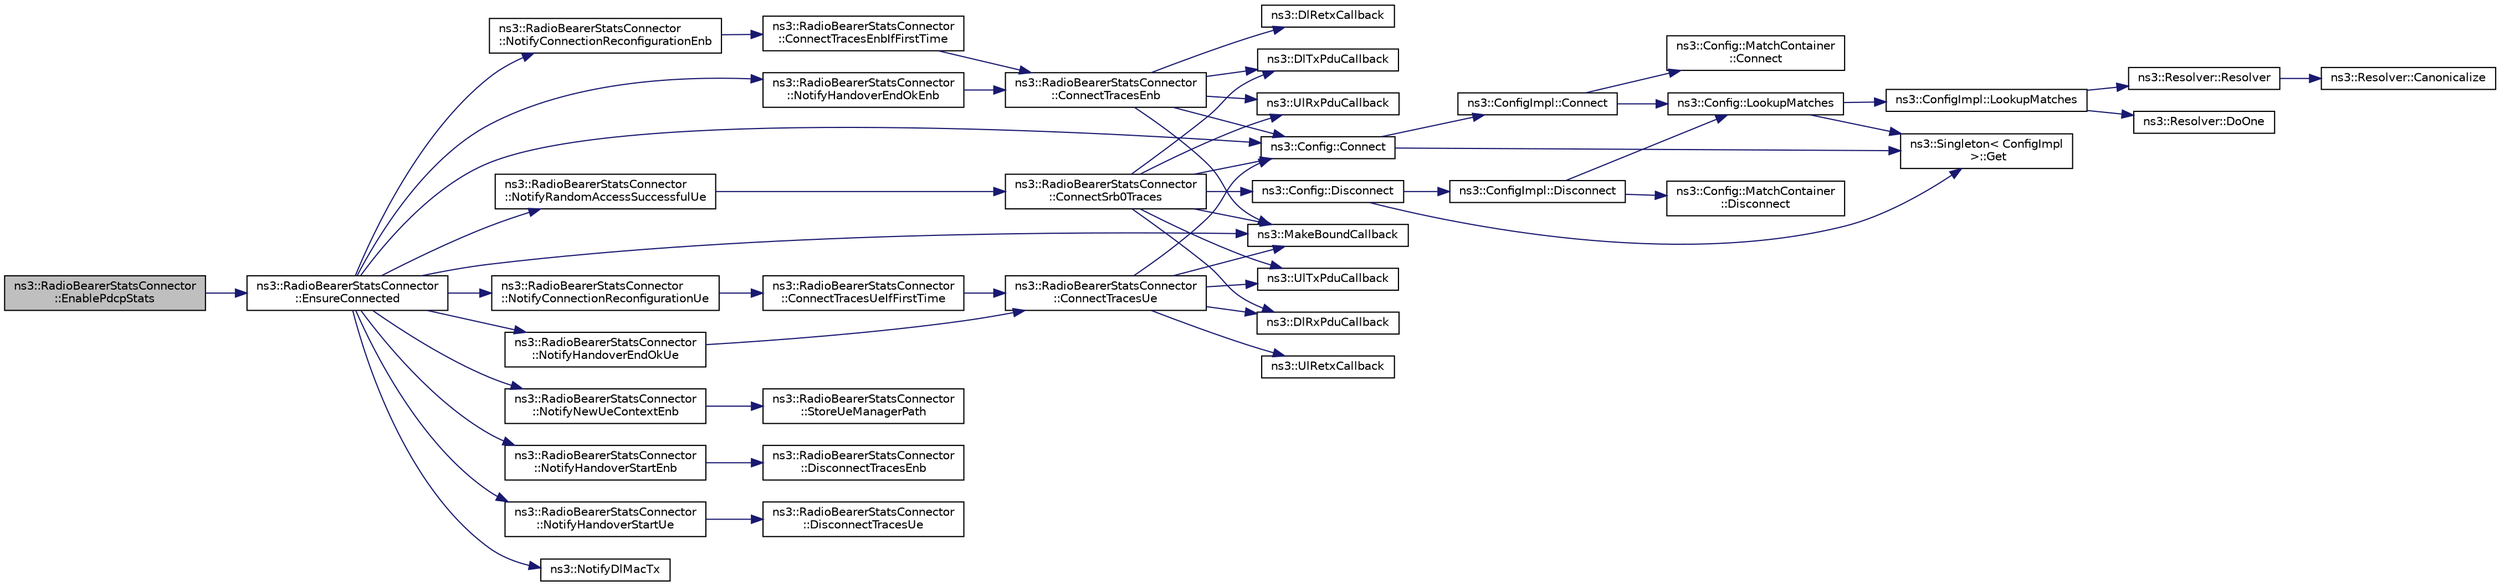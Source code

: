 digraph "ns3::RadioBearerStatsConnector::EnablePdcpStats"
{
  edge [fontname="Helvetica",fontsize="10",labelfontname="Helvetica",labelfontsize="10"];
  node [fontname="Helvetica",fontsize="10",shape=record];
  rankdir="LR";
  Node1 [label="ns3::RadioBearerStatsConnector\l::EnablePdcpStats",height=0.2,width=0.4,color="black", fillcolor="grey75", style="filled", fontcolor="black"];
  Node1 -> Node2 [color="midnightblue",fontsize="10",style="solid"];
  Node2 [label="ns3::RadioBearerStatsConnector\l::EnsureConnected",height=0.2,width=0.4,color="black", fillcolor="white", style="filled",URL="$d7/d1f/classns3_1_1RadioBearerStatsConnector.html#aba249ded64e78b11c7d2d54354118154"];
  Node2 -> Node3 [color="midnightblue",fontsize="10",style="solid"];
  Node3 [label="ns3::Config::Connect",height=0.2,width=0.4,color="black", fillcolor="white", style="filled",URL="$d1/d44/group__config.html#ga4014f151241cd0939b6cb64409605736"];
  Node3 -> Node4 [color="midnightblue",fontsize="10",style="solid"];
  Node4 [label="ns3::Singleton\< ConfigImpl\l \>::Get",height=0.2,width=0.4,color="black", fillcolor="white", style="filled",URL="$d8/d77/classns3_1_1Singleton.html#a80a2cd3c25a27ea72add7a9f7a141ffa"];
  Node3 -> Node5 [color="midnightblue",fontsize="10",style="solid"];
  Node5 [label="ns3::ConfigImpl::Connect",height=0.2,width=0.4,color="black", fillcolor="white", style="filled",URL="$d1/dbd/classns3_1_1ConfigImpl.html#a9e74a4715051a976d08d83447b2a0094"];
  Node5 -> Node6 [color="midnightblue",fontsize="10",style="solid"];
  Node6 [label="ns3::Config::LookupMatches",height=0.2,width=0.4,color="black", fillcolor="white", style="filled",URL="$d1/d44/group__config.html#ga74aeb63f8f50b4a98043351552ef7db6"];
  Node6 -> Node4 [color="midnightblue",fontsize="10",style="solid"];
  Node6 -> Node7 [color="midnightblue",fontsize="10",style="solid"];
  Node7 [label="ns3::ConfigImpl::LookupMatches",height=0.2,width=0.4,color="black", fillcolor="white", style="filled",URL="$d1/dbd/classns3_1_1ConfigImpl.html#a15729299768695aa09a7ac0ba2c3b7e9"];
  Node7 -> Node8 [color="midnightblue",fontsize="10",style="solid"];
  Node8 [label="ns3::Resolver::Resolver",height=0.2,width=0.4,color="black", fillcolor="white", style="filled",URL="$d4/dc4/classns3_1_1Resolver.html#aacc39f1f92a6a127e71210936f7f7d35"];
  Node8 -> Node9 [color="midnightblue",fontsize="10",style="solid"];
  Node9 [label="ns3::Resolver::Canonicalize",height=0.2,width=0.4,color="black", fillcolor="white", style="filled",URL="$d4/dc4/classns3_1_1Resolver.html#a17e3b2dbd56da7d36782f3926713b48f"];
  Node7 -> Node10 [color="midnightblue",fontsize="10",style="solid"];
  Node10 [label="ns3::Resolver::DoOne",height=0.2,width=0.4,color="black", fillcolor="white", style="filled",URL="$d4/dc4/classns3_1_1Resolver.html#afba9f35df8976f26b6de7be7350a49d4"];
  Node5 -> Node11 [color="midnightblue",fontsize="10",style="solid"];
  Node11 [label="ns3::Config::MatchContainer\l::Connect",height=0.2,width=0.4,color="black", fillcolor="white", style="filled",URL="$d5/d7e/classns3_1_1Config_1_1MatchContainer.html#a3faec88bf2938163282336eef46e21ee"];
  Node2 -> Node12 [color="midnightblue",fontsize="10",style="solid"];
  Node12 [label="ns3::MakeBoundCallback",height=0.2,width=0.4,color="black", fillcolor="white", style="filled",URL="$de/d40/group__makeboundcallback.html#ga1725d6362e6065faa0709f7c93f8d770"];
  Node2 -> Node13 [color="midnightblue",fontsize="10",style="solid"];
  Node13 [label="ns3::RadioBearerStatsConnector\l::NotifyNewUeContextEnb",height=0.2,width=0.4,color="black", fillcolor="white", style="filled",URL="$d7/d1f/classns3_1_1RadioBearerStatsConnector.html#a78cb88c11eff737f35c1ea9cd42d75a2"];
  Node13 -> Node14 [color="midnightblue",fontsize="10",style="solid"];
  Node14 [label="ns3::RadioBearerStatsConnector\l::StoreUeManagerPath",height=0.2,width=0.4,color="black", fillcolor="white", style="filled",URL="$d7/d1f/classns3_1_1RadioBearerStatsConnector.html#a413a341a69c6ab2aa239da5bde547144"];
  Node2 -> Node15 [color="midnightblue",fontsize="10",style="solid"];
  Node15 [label="ns3::RadioBearerStatsConnector\l::NotifyRandomAccessSuccessfulUe",height=0.2,width=0.4,color="black", fillcolor="white", style="filled",URL="$d7/d1f/classns3_1_1RadioBearerStatsConnector.html#a2bd1e59ad20e4959925ee606ac324a42"];
  Node15 -> Node16 [color="midnightblue",fontsize="10",style="solid"];
  Node16 [label="ns3::RadioBearerStatsConnector\l::ConnectSrb0Traces",height=0.2,width=0.4,color="black", fillcolor="white", style="filled",URL="$d7/d1f/classns3_1_1RadioBearerStatsConnector.html#a717b470bb9a095dfb9d44c34c1b09e15"];
  Node16 -> Node17 [color="midnightblue",fontsize="10",style="solid"];
  Node17 [label="ns3::Config::Disconnect",height=0.2,width=0.4,color="black", fillcolor="white", style="filled",URL="$d1/d44/group__config.html#ga33e975bd2ed84e3353b2a3356d90fc1d"];
  Node17 -> Node4 [color="midnightblue",fontsize="10",style="solid"];
  Node17 -> Node18 [color="midnightblue",fontsize="10",style="solid"];
  Node18 [label="ns3::ConfigImpl::Disconnect",height=0.2,width=0.4,color="black", fillcolor="white", style="filled",URL="$d1/dbd/classns3_1_1ConfigImpl.html#adda3f0ff44215a70d1d2f0fdd6519d9d"];
  Node18 -> Node6 [color="midnightblue",fontsize="10",style="solid"];
  Node18 -> Node19 [color="midnightblue",fontsize="10",style="solid"];
  Node19 [label="ns3::Config::MatchContainer\l::Disconnect",height=0.2,width=0.4,color="black", fillcolor="white", style="filled",URL="$d5/d7e/classns3_1_1Config_1_1MatchContainer.html#a578a5f5f24f309ae52c44643b99943c6"];
  Node16 -> Node12 [color="midnightblue",fontsize="10",style="solid"];
  Node16 -> Node20 [color="midnightblue",fontsize="10",style="solid"];
  Node20 [label="ns3::UlTxPduCallback",height=0.2,width=0.4,color="black", fillcolor="white", style="filled",URL="$d7/d2e/namespacens3.html#ae624428f0992ac62a3c5f2e7318fb98e"];
  Node16 -> Node21 [color="midnightblue",fontsize="10",style="solid"];
  Node21 [label="ns3::DlRxPduCallback",height=0.2,width=0.4,color="black", fillcolor="white", style="filled",URL="$d7/d2e/namespacens3.html#ae4fb5123d8a56fce742428b530ec4197"];
  Node16 -> Node22 [color="midnightblue",fontsize="10",style="solid"];
  Node22 [label="ns3::DlTxPduCallback",height=0.2,width=0.4,color="black", fillcolor="white", style="filled",URL="$d7/d2e/namespacens3.html#a7de82f7ed9986b9bcb67951f61e02ff4"];
  Node16 -> Node23 [color="midnightblue",fontsize="10",style="solid"];
  Node23 [label="ns3::UlRxPduCallback",height=0.2,width=0.4,color="black", fillcolor="white", style="filled",URL="$d7/d2e/namespacens3.html#a269527c03607c9c885d7cff7667ec5e0"];
  Node16 -> Node3 [color="midnightblue",fontsize="10",style="solid"];
  Node2 -> Node24 [color="midnightblue",fontsize="10",style="solid"];
  Node24 [label="ns3::RadioBearerStatsConnector\l::NotifyConnectionReconfigurationEnb",height=0.2,width=0.4,color="black", fillcolor="white", style="filled",URL="$d7/d1f/classns3_1_1RadioBearerStatsConnector.html#ae0909fe24d58f9ca9c00bd9718a2d49c"];
  Node24 -> Node25 [color="midnightblue",fontsize="10",style="solid"];
  Node25 [label="ns3::RadioBearerStatsConnector\l::ConnectTracesEnbIfFirstTime",height=0.2,width=0.4,color="black", fillcolor="white", style="filled",URL="$d7/d1f/classns3_1_1RadioBearerStatsConnector.html#a1e460064135aff49f310a158accd43e4"];
  Node25 -> Node26 [color="midnightblue",fontsize="10",style="solid"];
  Node26 [label="ns3::RadioBearerStatsConnector\l::ConnectTracesEnb",height=0.2,width=0.4,color="black", fillcolor="white", style="filled",URL="$d7/d1f/classns3_1_1RadioBearerStatsConnector.html#a1a09fef5f081a058913a917c8a78cfc5"];
  Node26 -> Node3 [color="midnightblue",fontsize="10",style="solid"];
  Node26 -> Node12 [color="midnightblue",fontsize="10",style="solid"];
  Node26 -> Node23 [color="midnightblue",fontsize="10",style="solid"];
  Node26 -> Node22 [color="midnightblue",fontsize="10",style="solid"];
  Node26 -> Node27 [color="midnightblue",fontsize="10",style="solid"];
  Node27 [label="ns3::DlRetxCallback",height=0.2,width=0.4,color="black", fillcolor="white", style="filled",URL="$d7/d2e/namespacens3.html#a5778b5cac8d73d89a93bab0e1b460ed5"];
  Node2 -> Node28 [color="midnightblue",fontsize="10",style="solid"];
  Node28 [label="ns3::RadioBearerStatsConnector\l::NotifyConnectionReconfigurationUe",height=0.2,width=0.4,color="black", fillcolor="white", style="filled",URL="$d7/d1f/classns3_1_1RadioBearerStatsConnector.html#a6323adcb2b6c9b07dd63df66e8992707"];
  Node28 -> Node29 [color="midnightblue",fontsize="10",style="solid"];
  Node29 [label="ns3::RadioBearerStatsConnector\l::ConnectTracesUeIfFirstTime",height=0.2,width=0.4,color="black", fillcolor="white", style="filled",URL="$d7/d1f/classns3_1_1RadioBearerStatsConnector.html#a004457e15ac7a6ea13a2f66123c11ffe"];
  Node29 -> Node30 [color="midnightblue",fontsize="10",style="solid"];
  Node30 [label="ns3::RadioBearerStatsConnector\l::ConnectTracesUe",height=0.2,width=0.4,color="black", fillcolor="white", style="filled",URL="$d7/d1f/classns3_1_1RadioBearerStatsConnector.html#ae4e70abbb6eb392e692a63115cee1d1b"];
  Node30 -> Node3 [color="midnightblue",fontsize="10",style="solid"];
  Node30 -> Node12 [color="midnightblue",fontsize="10",style="solid"];
  Node30 -> Node20 [color="midnightblue",fontsize="10",style="solid"];
  Node30 -> Node21 [color="midnightblue",fontsize="10",style="solid"];
  Node30 -> Node31 [color="midnightblue",fontsize="10",style="solid"];
  Node31 [label="ns3::UlRetxCallback",height=0.2,width=0.4,color="black", fillcolor="white", style="filled",URL="$d7/d2e/namespacens3.html#a80a98b047bc7a9039be0e3e1cd3bb927"];
  Node2 -> Node32 [color="midnightblue",fontsize="10",style="solid"];
  Node32 [label="ns3::RadioBearerStatsConnector\l::NotifyHandoverStartEnb",height=0.2,width=0.4,color="black", fillcolor="white", style="filled",URL="$d7/d1f/classns3_1_1RadioBearerStatsConnector.html#af6881db8b551a57c2d69f93ed44c3aa7"];
  Node32 -> Node33 [color="midnightblue",fontsize="10",style="solid"];
  Node33 [label="ns3::RadioBearerStatsConnector\l::DisconnectTracesEnb",height=0.2,width=0.4,color="black", fillcolor="white", style="filled",URL="$d7/d1f/classns3_1_1RadioBearerStatsConnector.html#a8bfed671da65ae41806bcb656512fcf2"];
  Node2 -> Node34 [color="midnightblue",fontsize="10",style="solid"];
  Node34 [label="ns3::RadioBearerStatsConnector\l::NotifyHandoverStartUe",height=0.2,width=0.4,color="black", fillcolor="white", style="filled",URL="$d7/d1f/classns3_1_1RadioBearerStatsConnector.html#a528848db35aea0f5cf5bd50973649ed0"];
  Node34 -> Node35 [color="midnightblue",fontsize="10",style="solid"];
  Node35 [label="ns3::RadioBearerStatsConnector\l::DisconnectTracesUe",height=0.2,width=0.4,color="black", fillcolor="white", style="filled",URL="$d7/d1f/classns3_1_1RadioBearerStatsConnector.html#ab72ca91fbcb231a56b91eea99822b6ec"];
  Node2 -> Node36 [color="midnightblue",fontsize="10",style="solid"];
  Node36 [label="ns3::RadioBearerStatsConnector\l::NotifyHandoverEndOkEnb",height=0.2,width=0.4,color="black", fillcolor="white", style="filled",URL="$d7/d1f/classns3_1_1RadioBearerStatsConnector.html#a64e263f8e1571b8136daeb4e770e7b0b"];
  Node36 -> Node26 [color="midnightblue",fontsize="10",style="solid"];
  Node2 -> Node37 [color="midnightblue",fontsize="10",style="solid"];
  Node37 [label="ns3::RadioBearerStatsConnector\l::NotifyHandoverEndOkUe",height=0.2,width=0.4,color="black", fillcolor="white", style="filled",URL="$d7/d1f/classns3_1_1RadioBearerStatsConnector.html#a8923d2a7ed62c2fd37473f5a550a6323"];
  Node37 -> Node30 [color="midnightblue",fontsize="10",style="solid"];
  Node2 -> Node38 [color="midnightblue",fontsize="10",style="solid"];
  Node38 [label="ns3::NotifyDlMacTx",height=0.2,width=0.4,color="black", fillcolor="white", style="filled",URL="$d7/d2e/namespacens3.html#a1f1933361c16797838c1358b49c5a215"];
}
